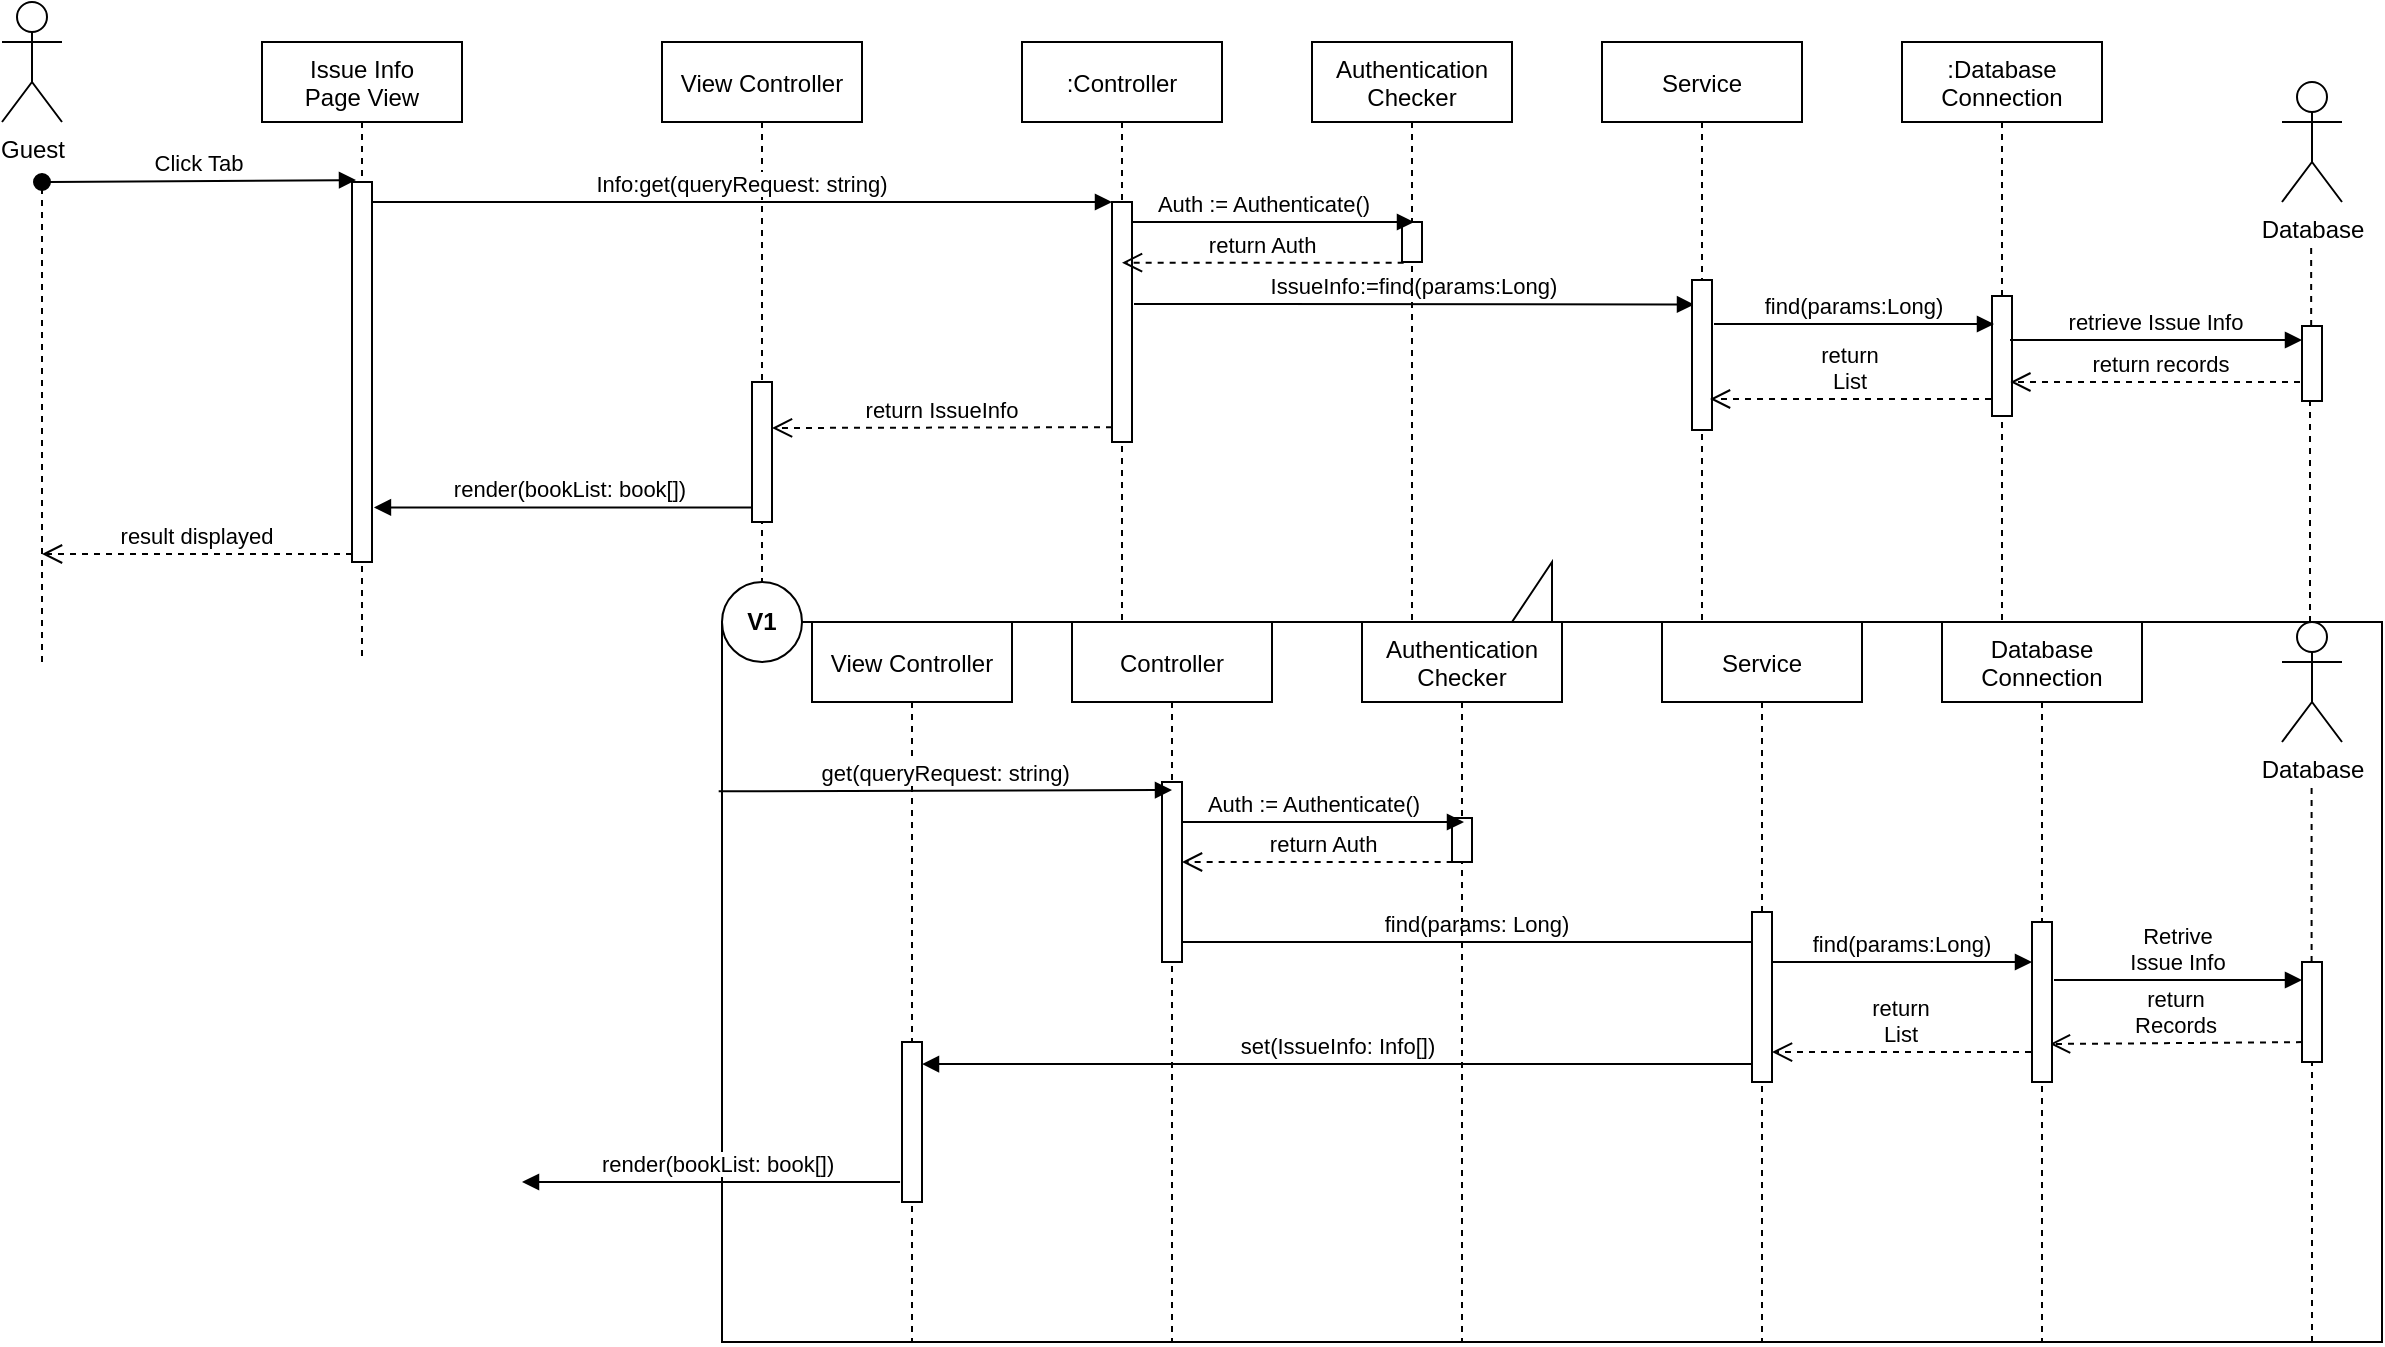 <?xml version="1.0" encoding="UTF-8"?>
<mxfile version="14.6.12" type="google">
  <diagram id="kgpKYQtTHZ0yAKxKKP6v" name="Page-1">
    <mxGraphModel dx="2272" dy="794" grid="1" gridSize="10" guides="1" tooltips="1" connect="1" arrows="1" fold="1" page="1" pageScale="1" pageWidth="850" pageHeight="1100" math="0" shadow="0">
      <root>
        <mxCell id="0" />
        <mxCell id="1" parent="0" />
        <mxCell id="5XN0uDn3HRlpicW2Zke3-1" value="" style="shape=callout;whiteSpace=wrap;html=1;perimeter=calloutPerimeter;rotation=-180;" parent="1" vertex="1">
          <mxGeometry x="150" y="340" width="830" height="390" as="geometry" />
        </mxCell>
        <mxCell id="3nuBFxr9cyL0pnOWT2aG-1" value="View Controller" style="shape=umlLifeline;perimeter=lifelinePerimeter;container=1;collapsible=0;recursiveResize=0;rounded=0;shadow=0;strokeWidth=1;" parent="1" vertex="1">
          <mxGeometry x="120" y="80" width="100" height="310" as="geometry" />
        </mxCell>
        <mxCell id="3nuBFxr9cyL0pnOWT2aG-3" value="Click Tab" style="verticalAlign=bottom;startArrow=oval;endArrow=block;startSize=8;shadow=0;strokeWidth=1;entryX=0.2;entryY=-0.024;entryDx=0;entryDy=0;entryPerimeter=0;" parent="3nuBFxr9cyL0pnOWT2aG-1" edge="1">
          <mxGeometry relative="1" as="geometry">
            <mxPoint x="-310" y="70" as="sourcePoint" />
            <mxPoint x="-153" y="69.04" as="targetPoint" />
          </mxGeometry>
        </mxCell>
        <mxCell id="VVv02Xvq2UXiGt_qcRO8-12" value="" style="points=[];perimeter=orthogonalPerimeter;rounded=0;shadow=0;strokeWidth=1;" parent="3nuBFxr9cyL0pnOWT2aG-1" vertex="1">
          <mxGeometry x="45" y="170" width="10" height="70" as="geometry" />
        </mxCell>
        <mxCell id="5XN0uDn3HRlpicW2Zke3-19" value="" style="ellipse;whiteSpace=wrap;html=1;aspect=fixed;" parent="3nuBFxr9cyL0pnOWT2aG-1" vertex="1">
          <mxGeometry x="30" y="270" width="40" height="40" as="geometry" />
        </mxCell>
        <mxCell id="5XN0uDn3HRlpicW2Zke3-20" value="&lt;b&gt;V1&lt;/b&gt;" style="text;html=1;strokeColor=none;fillColor=none;align=center;verticalAlign=middle;whiteSpace=wrap;rounded=0;" parent="3nuBFxr9cyL0pnOWT2aG-1" vertex="1">
          <mxGeometry x="30" y="280" width="40" height="20" as="geometry" />
        </mxCell>
        <mxCell id="3nuBFxr9cyL0pnOWT2aG-5" value=":Controller" style="shape=umlLifeline;perimeter=lifelinePerimeter;container=1;collapsible=0;recursiveResize=0;rounded=0;shadow=0;strokeWidth=1;" parent="1" vertex="1">
          <mxGeometry x="300" y="80" width="100" height="300" as="geometry" />
        </mxCell>
        <mxCell id="3nuBFxr9cyL0pnOWT2aG-6" value="" style="points=[];perimeter=orthogonalPerimeter;rounded=0;shadow=0;strokeWidth=1;" parent="3nuBFxr9cyL0pnOWT2aG-5" vertex="1">
          <mxGeometry x="45" y="80" width="10" height="120" as="geometry" />
        </mxCell>
        <mxCell id="3nuBFxr9cyL0pnOWT2aG-7" value="return IssueInfo" style="verticalAlign=bottom;endArrow=open;dashed=1;endSize=8;shadow=0;strokeWidth=1;exitX=0;exitY=0.896;exitDx=0;exitDy=0;exitPerimeter=0;" parent="1" edge="1">
          <mxGeometry relative="1" as="geometry">
            <mxPoint x="175" y="273" as="targetPoint" />
            <mxPoint x="345" y="272.6" as="sourcePoint" />
          </mxGeometry>
        </mxCell>
        <mxCell id="3nuBFxr9cyL0pnOWT2aG-8" value="Info:get(queryRequest: string)" style="verticalAlign=bottom;endArrow=block;entryX=0;entryY=0;shadow=0;strokeWidth=1;" parent="1" target="3nuBFxr9cyL0pnOWT2aG-6" edge="1">
          <mxGeometry relative="1" as="geometry">
            <mxPoint x="-25" y="160.0" as="sourcePoint" />
          </mxGeometry>
        </mxCell>
        <mxCell id="VVv02Xvq2UXiGt_qcRO8-1" value="Guest" style="shape=umlActor;verticalLabelPosition=bottom;verticalAlign=top;html=1;outlineConnect=0;" parent="1" vertex="1">
          <mxGeometry x="-210" y="60" width="30" height="60" as="geometry" />
        </mxCell>
        <mxCell id="VVv02Xvq2UXiGt_qcRO8-2" value=":Database&#xa;Connection" style="shape=umlLifeline;perimeter=lifelinePerimeter;container=1;collapsible=0;recursiveResize=0;rounded=0;shadow=0;strokeWidth=1;" parent="1" vertex="1">
          <mxGeometry x="740" y="80" width="100" height="300" as="geometry" />
        </mxCell>
        <mxCell id="VVv02Xvq2UXiGt_qcRO8-3" value="" style="points=[];perimeter=orthogonalPerimeter;rounded=0;shadow=0;strokeWidth=1;" parent="VVv02Xvq2UXiGt_qcRO8-2" vertex="1">
          <mxGeometry x="45" y="127" width="10" height="60" as="geometry" />
        </mxCell>
        <mxCell id="VVv02Xvq2UXiGt_qcRO8-4" value="Database" style="shape=umlActor;verticalLabelPosition=bottom;verticalAlign=top;html=1;outlineConnect=0;" parent="1" vertex="1">
          <mxGeometry x="930" y="100" width="30" height="60" as="geometry" />
        </mxCell>
        <mxCell id="VVv02Xvq2UXiGt_qcRO8-5" value="IssueInfo:=find(params:Long)" style="verticalAlign=bottom;endArrow=block;entryX=-0.1;entryY=0.2;shadow=0;strokeWidth=1;entryDx=0;entryDy=0;entryPerimeter=0;" parent="1" edge="1">
          <mxGeometry relative="1" as="geometry">
            <mxPoint x="356" y="211" as="sourcePoint" />
            <mxPoint x="636" y="211.25" as="targetPoint" />
          </mxGeometry>
        </mxCell>
        <mxCell id="VVv02Xvq2UXiGt_qcRO8-7" value="" style="endArrow=none;dashed=1;html=1;startArrow=none;" parent="1" source="tsok4l0tC30ghfvMvASe-4" edge="1">
          <mxGeometry width="50" height="50" relative="1" as="geometry">
            <mxPoint x="944.58" y="380" as="sourcePoint" />
            <mxPoint x="944.58" y="180" as="targetPoint" />
          </mxGeometry>
        </mxCell>
        <mxCell id="VVv02Xvq2UXiGt_qcRO8-8" value="" style="endArrow=none;dashed=1;html=1;" parent="1" edge="1">
          <mxGeometry width="50" height="50" relative="1" as="geometry">
            <mxPoint x="-190" y="390" as="sourcePoint" />
            <mxPoint x="-190" y="150" as="targetPoint" />
          </mxGeometry>
        </mxCell>
        <mxCell id="VVv02Xvq2UXiGt_qcRO8-9" value="retrieve Issue Info" style="verticalAlign=bottom;endArrow=block;shadow=0;strokeWidth=1;exitX=0.9;exitY=0.333;exitDx=0;exitDy=0;exitPerimeter=0;" parent="1" edge="1">
          <mxGeometry relative="1" as="geometry">
            <mxPoint x="794" y="228.98" as="sourcePoint" />
            <mxPoint x="940" y="229" as="targetPoint" />
          </mxGeometry>
        </mxCell>
        <mxCell id="VVv02Xvq2UXiGt_qcRO8-10" value="return records" style="verticalAlign=bottom;endArrow=open;dashed=1;endSize=8;shadow=0;strokeWidth=1;entryX=0.917;entryY=0.8;entryDx=0;entryDy=0;entryPerimeter=0;exitX=0.5;exitY=0.747;exitDx=0;exitDy=0;exitPerimeter=0;" parent="1" source="tsok4l0tC30ghfvMvASe-4" edge="1">
          <mxGeometry relative="1" as="geometry">
            <mxPoint x="794.17" y="250" as="targetPoint" />
            <mxPoint x="945" y="252" as="sourcePoint" />
          </mxGeometry>
        </mxCell>
        <mxCell id="VVv02Xvq2UXiGt_qcRO8-18" value="result displayed" style="verticalAlign=bottom;endArrow=open;dashed=1;endSize=8;shadow=0;strokeWidth=1;" parent="1" edge="1">
          <mxGeometry relative="1" as="geometry">
            <mxPoint x="-190" y="336" as="targetPoint" />
            <mxPoint x="-35" y="336" as="sourcePoint" />
          </mxGeometry>
        </mxCell>
        <mxCell id="5XN0uDn3HRlpicW2Zke3-9" value="Database" style="shape=umlActor;verticalLabelPosition=bottom;verticalAlign=top;html=1;outlineConnect=0;" parent="1" vertex="1">
          <mxGeometry x="930" y="370" width="30" height="60" as="geometry" />
        </mxCell>
        <mxCell id="5XN0uDn3HRlpicW2Zke3-10" value="" style="endArrow=none;dashed=1;html=1;startArrow=none;" parent="1" source="5XN0uDn3HRlpicW2Zke3-12" edge="1">
          <mxGeometry width="50" height="50" relative="1" as="geometry">
            <mxPoint x="945" y="730" as="sourcePoint" />
            <mxPoint x="944.8" y="450" as="targetPoint" />
          </mxGeometry>
        </mxCell>
        <mxCell id="5XN0uDn3HRlpicW2Zke3-11" value="find(params: Long)" style="verticalAlign=bottom;endArrow=block;shadow=0;strokeWidth=1;" parent="1" source="5XN0uDn3HRlpicW2Zke3-3" edge="1">
          <mxGeometry relative="1" as="geometry">
            <mxPoint x="520" y="530" as="sourcePoint" />
            <mxPoint x="675" y="530" as="targetPoint" />
            <Array as="points" />
          </mxGeometry>
        </mxCell>
        <mxCell id="5XN0uDn3HRlpicW2Zke3-12" value="" style="points=[];perimeter=orthogonalPerimeter;rounded=0;shadow=0;strokeWidth=1;" parent="1" vertex="1">
          <mxGeometry x="940" y="540" width="10" height="50" as="geometry" />
        </mxCell>
        <mxCell id="5XN0uDn3HRlpicW2Zke3-13" value="" style="endArrow=none;dashed=1;html=1;startArrow=none;" parent="1" target="5XN0uDn3HRlpicW2Zke3-12" edge="1">
          <mxGeometry width="50" height="50" relative="1" as="geometry">
            <mxPoint x="945" y="730" as="sourcePoint" />
            <mxPoint x="944.8" y="450" as="targetPoint" />
          </mxGeometry>
        </mxCell>
        <mxCell id="5XN0uDn3HRlpicW2Zke3-14" value="Retrive&#xa;Issue Info" style="verticalAlign=bottom;endArrow=block;shadow=0;strokeWidth=1;" parent="1" edge="1">
          <mxGeometry relative="1" as="geometry">
            <mxPoint x="816" y="549" as="sourcePoint" />
            <mxPoint x="940" y="549" as="targetPoint" />
            <Array as="points" />
          </mxGeometry>
        </mxCell>
        <mxCell id="5XN0uDn3HRlpicW2Zke3-15" value="return&#xa;Records" style="verticalAlign=bottom;endArrow=open;dashed=1;endSize=8;exitX=-0.026;exitY=1.002;shadow=0;strokeWidth=1;exitDx=0;exitDy=0;exitPerimeter=0;" parent="1" edge="1">
          <mxGeometry relative="1" as="geometry">
            <mxPoint x="814" y="581" as="targetPoint" />
            <mxPoint x="940" y="580.06" as="sourcePoint" />
          </mxGeometry>
        </mxCell>
        <mxCell id="5XN0uDn3HRlpicW2Zke3-16" value="set(IssueInfo: Info[])" style="verticalAlign=bottom;endArrow=block;shadow=0;strokeWidth=1;entryX=1;entryY=0.138;entryDx=0;entryDy=0;entryPerimeter=0;" parent="1" target="5XN0uDn3HRlpicW2Zke3-24" edge="1">
          <mxGeometry relative="1" as="geometry">
            <mxPoint x="666" y="591" as="sourcePoint" />
            <mxPoint x="545" y="591" as="targetPoint" />
            <Array as="points" />
          </mxGeometry>
        </mxCell>
        <mxCell id="5XN0uDn3HRlpicW2Zke3-2" value="Controller" style="shape=umlLifeline;perimeter=lifelinePerimeter;container=1;collapsible=0;recursiveResize=0;rounded=0;shadow=0;strokeWidth=1;" parent="1" vertex="1">
          <mxGeometry x="325" y="370" width="100" height="360" as="geometry" />
        </mxCell>
        <mxCell id="5XN0uDn3HRlpicW2Zke3-3" value="" style="points=[];perimeter=orthogonalPerimeter;rounded=0;shadow=0;strokeWidth=1;" parent="5XN0uDn3HRlpicW2Zke3-2" vertex="1">
          <mxGeometry x="45" y="80" width="10" height="90" as="geometry" />
        </mxCell>
        <mxCell id="5XN0uDn3HRlpicW2Zke3-7" value="Database&#xa;Connection" style="shape=umlLifeline;perimeter=lifelinePerimeter;container=1;collapsible=0;recursiveResize=0;rounded=0;shadow=0;strokeWidth=1;" parent="1" vertex="1">
          <mxGeometry x="760" y="370" width="100" height="360" as="geometry" />
        </mxCell>
        <mxCell id="5XN0uDn3HRlpicW2Zke3-8" value="" style="points=[];perimeter=orthogonalPerimeter;rounded=0;shadow=0;strokeWidth=1;" parent="5XN0uDn3HRlpicW2Zke3-7" vertex="1">
          <mxGeometry x="45" y="150" width="10" height="80" as="geometry" />
        </mxCell>
        <mxCell id="5XN0uDn3HRlpicW2Zke3-21" value="View Controller" style="shape=umlLifeline;perimeter=lifelinePerimeter;container=1;collapsible=0;recursiveResize=0;rounded=0;shadow=0;strokeWidth=1;" parent="1" vertex="1">
          <mxGeometry x="195" y="370" width="100" height="360" as="geometry" />
        </mxCell>
        <mxCell id="5XN0uDn3HRlpicW2Zke3-24" value="" style="points=[];perimeter=orthogonalPerimeter;rounded=0;shadow=0;strokeWidth=1;" parent="5XN0uDn3HRlpicW2Zke3-21" vertex="1">
          <mxGeometry x="45" y="210" width="10" height="80" as="geometry" />
        </mxCell>
        <mxCell id="5XN0uDn3HRlpicW2Zke3-28" value="get(queryRequest: string)" style="verticalAlign=bottom;endArrow=block;shadow=0;strokeWidth=1;exitX=1.002;exitY=0.706;exitDx=0;exitDy=0;exitPerimeter=0;" parent="1" source="5XN0uDn3HRlpicW2Zke3-1" edge="1">
          <mxGeometry relative="1" as="geometry">
            <mxPoint x="250.83" y="453.68" as="sourcePoint" />
            <mxPoint x="375" y="454" as="targetPoint" />
          </mxGeometry>
        </mxCell>
        <mxCell id="tsok4l0tC30ghfvMvASe-1" value="Service" style="shape=umlLifeline;perimeter=lifelinePerimeter;container=1;collapsible=0;recursiveResize=0;rounded=0;shadow=0;strokeWidth=1;" parent="1" vertex="1">
          <mxGeometry x="590" y="80" width="100" height="290" as="geometry" />
        </mxCell>
        <mxCell id="tsok4l0tC30ghfvMvASe-2" value="" style="points=[];perimeter=orthogonalPerimeter;rounded=0;shadow=0;strokeWidth=1;" parent="tsok4l0tC30ghfvMvASe-1" vertex="1">
          <mxGeometry x="45" y="119" width="10" height="75" as="geometry" />
        </mxCell>
        <mxCell id="tsok4l0tC30ghfvMvASe-3" value="find(params:Long)" style="verticalAlign=bottom;endArrow=block;shadow=0;strokeWidth=1;" parent="1" edge="1">
          <mxGeometry relative="1" as="geometry">
            <mxPoint x="646" y="221" as="sourcePoint" />
            <mxPoint x="786" y="221" as="targetPoint" />
          </mxGeometry>
        </mxCell>
        <mxCell id="tsok4l0tC30ghfvMvASe-4" value="" style="points=[];perimeter=orthogonalPerimeter;rounded=0;shadow=0;strokeWidth=1;" parent="1" vertex="1">
          <mxGeometry x="940" y="222" width="10" height="37.5" as="geometry" />
        </mxCell>
        <mxCell id="tsok4l0tC30ghfvMvASe-5" value="" style="endArrow=none;dashed=1;html=1;" parent="1" target="tsok4l0tC30ghfvMvASe-4" edge="1">
          <mxGeometry width="50" height="50" relative="1" as="geometry">
            <mxPoint x="944" y="370" as="sourcePoint" />
            <mxPoint x="944.58" y="180" as="targetPoint" />
          </mxGeometry>
        </mxCell>
        <mxCell id="tsok4l0tC30ghfvMvASe-6" value="return&#xa;List" style="verticalAlign=bottom;endArrow=open;dashed=1;endSize=8;shadow=0;strokeWidth=1;entryX=1;entryY=0.824;entryDx=0;entryDy=0;entryPerimeter=0;" parent="1" target="tsok4l0tC30ghfvMvASe-8" edge="1">
          <mxGeometry relative="1" as="geometry">
            <mxPoint x="670" y="585" as="targetPoint" />
            <mxPoint x="804.5" y="585" as="sourcePoint" />
            <Array as="points" />
          </mxGeometry>
        </mxCell>
        <mxCell id="tsok4l0tC30ghfvMvASe-7" value="Service" style="shape=umlLifeline;perimeter=lifelinePerimeter;container=1;collapsible=0;recursiveResize=0;rounded=0;shadow=0;strokeWidth=1;" parent="1" vertex="1">
          <mxGeometry x="620" y="370" width="100" height="360" as="geometry" />
        </mxCell>
        <mxCell id="tsok4l0tC30ghfvMvASe-8" value="" style="points=[];perimeter=orthogonalPerimeter;rounded=0;shadow=0;strokeWidth=1;" parent="tsok4l0tC30ghfvMvASe-7" vertex="1">
          <mxGeometry x="45" y="145" width="10" height="85" as="geometry" />
        </mxCell>
        <mxCell id="tsok4l0tC30ghfvMvASe-9" value="find(params:Long)" style="verticalAlign=bottom;endArrow=block;shadow=0;strokeWidth=1;" parent="1" edge="1">
          <mxGeometry relative="1" as="geometry">
            <mxPoint x="675" y="540" as="sourcePoint" />
            <mxPoint x="805" y="540" as="targetPoint" />
          </mxGeometry>
        </mxCell>
        <mxCell id="tsok4l0tC30ghfvMvASe-10" value="return&#xa;List" style="verticalAlign=bottom;endArrow=open;dashed=1;endSize=8;shadow=0;strokeWidth=1;" parent="1" edge="1">
          <mxGeometry relative="1" as="geometry">
            <mxPoint x="644" y="258.5" as="targetPoint" />
            <mxPoint x="784.5" y="258.5" as="sourcePoint" />
            <Array as="points" />
          </mxGeometry>
        </mxCell>
        <mxCell id="tsok4l0tC30ghfvMvASe-15" value="Authentication&#xa;Checker" style="shape=umlLifeline;perimeter=lifelinePerimeter;container=1;collapsible=0;recursiveResize=0;rounded=0;shadow=0;strokeWidth=1;" parent="1" vertex="1">
          <mxGeometry x="445" y="80" width="100" height="290" as="geometry" />
        </mxCell>
        <mxCell id="tsok4l0tC30ghfvMvASe-16" value="" style="points=[];perimeter=orthogonalPerimeter;rounded=0;shadow=0;strokeWidth=1;" parent="tsok4l0tC30ghfvMvASe-15" vertex="1">
          <mxGeometry x="45" y="90" width="10" height="20" as="geometry" />
        </mxCell>
        <mxCell id="tsok4l0tC30ghfvMvASe-17" value="Auth := Authenticate()" style="verticalAlign=bottom;endArrow=block;shadow=0;strokeWidth=1;exitX=0.5;exitY=0.1;exitDx=0;exitDy=0;exitPerimeter=0;" parent="1" edge="1">
          <mxGeometry x="-0.067" relative="1" as="geometry">
            <mxPoint x="355" y="170" as="sourcePoint" />
            <mxPoint x="496" y="170" as="targetPoint" />
            <Array as="points" />
            <mxPoint as="offset" />
          </mxGeometry>
        </mxCell>
        <mxCell id="tsok4l0tC30ghfvMvASe-18" value="return Auth" style="verticalAlign=bottom;endArrow=open;dashed=1;endSize=8;shadow=0;strokeWidth=1;exitX=0.083;exitY=0.931;exitDx=0;exitDy=0;exitPerimeter=0;" parent="1" target="3nuBFxr9cyL0pnOWT2aG-5" edge="1">
          <mxGeometry relative="1" as="geometry">
            <mxPoint x="390" y="190.35" as="targetPoint" />
            <mxPoint x="490.83" y="190.35" as="sourcePoint" />
          </mxGeometry>
        </mxCell>
        <mxCell id="tsok4l0tC30ghfvMvASe-19" value="Authentication&#xa;Checker" style="shape=umlLifeline;perimeter=lifelinePerimeter;container=1;collapsible=0;recursiveResize=0;rounded=0;shadow=0;strokeWidth=1;" parent="1" vertex="1">
          <mxGeometry x="470" y="370" width="100" height="360" as="geometry" />
        </mxCell>
        <mxCell id="tsok4l0tC30ghfvMvASe-20" value="" style="points=[];perimeter=orthogonalPerimeter;rounded=0;shadow=0;strokeWidth=1;" parent="tsok4l0tC30ghfvMvASe-19" vertex="1">
          <mxGeometry x="45" y="98" width="10" height="22" as="geometry" />
        </mxCell>
        <mxCell id="tsok4l0tC30ghfvMvASe-21" value="Auth := Authenticate()" style="verticalAlign=bottom;endArrow=block;shadow=0;strokeWidth=1;exitX=0.5;exitY=0.1;exitDx=0;exitDy=0;exitPerimeter=0;" parent="1" edge="1">
          <mxGeometry x="-0.067" relative="1" as="geometry">
            <mxPoint x="380" y="470" as="sourcePoint" />
            <mxPoint x="521" y="470" as="targetPoint" />
            <Array as="points" />
            <mxPoint as="offset" />
          </mxGeometry>
        </mxCell>
        <mxCell id="tsok4l0tC30ghfvMvASe-22" value="return Auth" style="verticalAlign=bottom;endArrow=open;dashed=1;endSize=8;shadow=0;strokeWidth=1;exitX=0.083;exitY=0.931;exitDx=0;exitDy=0;exitPerimeter=0;" parent="1" edge="1">
          <mxGeometry relative="1" as="geometry">
            <mxPoint x="380" y="490.0" as="targetPoint" />
            <mxPoint x="521.33" y="490.0" as="sourcePoint" />
          </mxGeometry>
        </mxCell>
        <mxCell id="AXQMlCUQgl6WfOUp5s5D-10" value="Issue Info&#xa;Page View" style="shape=umlLifeline;perimeter=lifelinePerimeter;container=1;collapsible=0;recursiveResize=0;rounded=0;shadow=0;strokeWidth=1;" parent="1" vertex="1">
          <mxGeometry x="-80" y="80" width="100" height="310" as="geometry" />
        </mxCell>
        <mxCell id="AXQMlCUQgl6WfOUp5s5D-13" value="" style="points=[];perimeter=orthogonalPerimeter;rounded=0;shadow=0;strokeWidth=1;" parent="AXQMlCUQgl6WfOUp5s5D-10" vertex="1">
          <mxGeometry x="45" y="70" width="10" height="190" as="geometry" />
        </mxCell>
        <mxCell id="AXQMlCUQgl6WfOUp5s5D-19" value="render(bookList: book[])" style="verticalAlign=bottom;endArrow=block;shadow=0;strokeWidth=1;entryX=1.097;entryY=0.822;entryDx=0;entryDy=0;entryPerimeter=0;" parent="1" edge="1">
          <mxGeometry x="-0.037" relative="1" as="geometry">
            <mxPoint x="165" y="312.74" as="sourcePoint" />
            <mxPoint x="-24.03" y="312.74" as="targetPoint" />
            <Array as="points" />
            <mxPoint as="offset" />
          </mxGeometry>
        </mxCell>
        <mxCell id="AXQMlCUQgl6WfOUp5s5D-20" value="render(bookList: book[])" style="verticalAlign=bottom;endArrow=block;shadow=0;strokeWidth=1;entryX=1.097;entryY=0.822;entryDx=0;entryDy=0;entryPerimeter=0;" parent="1" edge="1">
          <mxGeometry x="-0.037" relative="1" as="geometry">
            <mxPoint x="239.03" y="650.0" as="sourcePoint" />
            <mxPoint x="50.0" y="650.0" as="targetPoint" />
            <Array as="points" />
            <mxPoint as="offset" />
          </mxGeometry>
        </mxCell>
      </root>
    </mxGraphModel>
  </diagram>
</mxfile>
